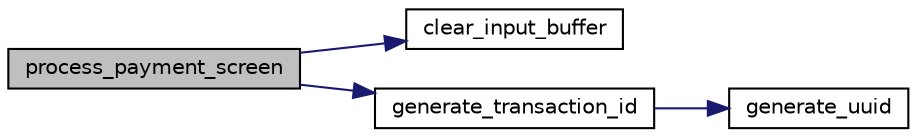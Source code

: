 digraph "process_payment_screen"
{
 // LATEX_PDF_SIZE
  edge [fontname="Helvetica",fontsize="10",labelfontname="Helvetica",labelfontsize="10"];
  node [fontname="Helvetica",fontsize="10",shape=record];
  rankdir="LR";
  Node1 [label="process_payment_screen",height=0.2,width=0.4,color="black", fillcolor="grey75", style="filled", fontcolor="black",tooltip=" "];
  Node1 -> Node2 [color="midnightblue",fontsize="10",style="solid"];
  Node2 [label="clear_input_buffer",height=0.2,width=0.4,color="black", fillcolor="white", style="filled",URL="$ui__owner_8c.html#a569ba2b1701b459754653701d8a49998",tooltip=" "];
  Node1 -> Node3 [color="midnightblue",fontsize="10",style="solid"];
  Node3 [label="generate_transaction_id",height=0.2,width=0.4,color="black", fillcolor="white", style="filled",URL="$transaction_8c.html#adc8ec87ffc99084abadde5f985eabfa7",tooltip=" "];
  Node3 -> Node4 [color="midnightblue",fontsize="10",style="solid"];
  Node4 [label="generate_uuid",height=0.2,width=0.4,color="black", fillcolor="white", style="filled",URL="$utils_8c.html#af5263e9c5ed8b07e92367144201731b2",tooltip="生成UUID字符串"];
}
